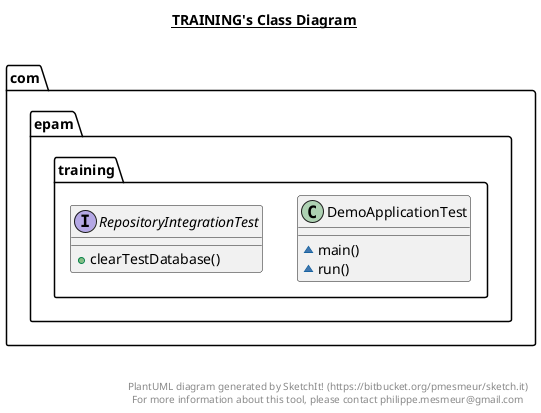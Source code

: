 @startuml

title __TRAINING's Class Diagram__\n

  package com.epam.training {
    class DemoApplicationTest {
        ~ main()
        ~ run()
    }
  }
  

  package com.epam.training {
    interface RepositoryIntegrationTest {
        + clearTestDatabase()
    }
  }
  



right footer


PlantUML diagram generated by SketchIt! (https://bitbucket.org/pmesmeur/sketch.it)
For more information about this tool, please contact philippe.mesmeur@gmail.com
endfooter

@enduml
